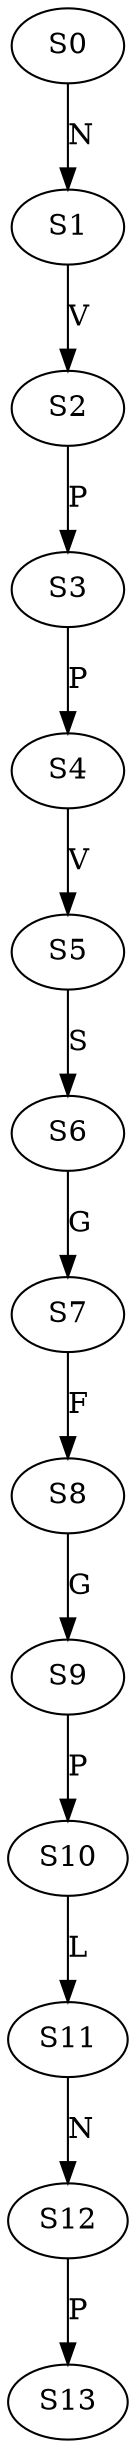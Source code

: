 strict digraph  {
	S0 -> S1 [ label = N ];
	S1 -> S2 [ label = V ];
	S2 -> S3 [ label = P ];
	S3 -> S4 [ label = P ];
	S4 -> S5 [ label = V ];
	S5 -> S6 [ label = S ];
	S6 -> S7 [ label = G ];
	S7 -> S8 [ label = F ];
	S8 -> S9 [ label = G ];
	S9 -> S10 [ label = P ];
	S10 -> S11 [ label = L ];
	S11 -> S12 [ label = N ];
	S12 -> S13 [ label = P ];
}

